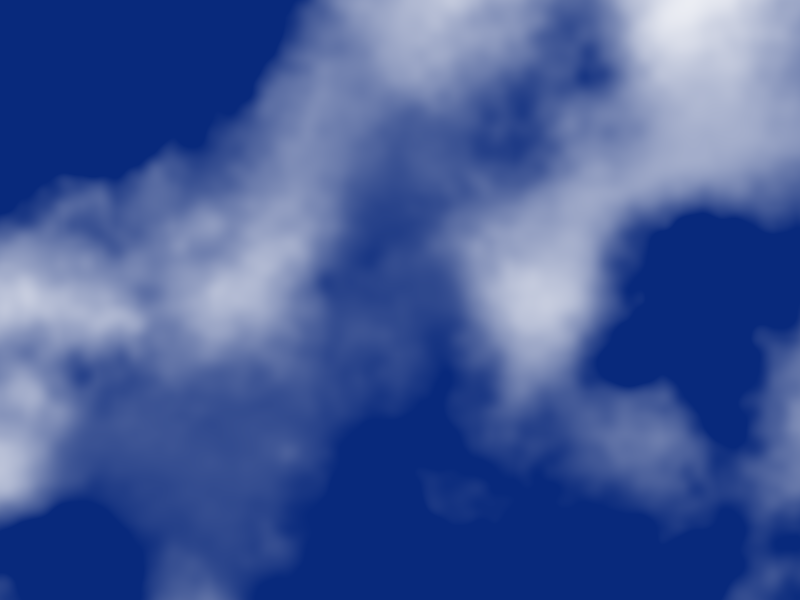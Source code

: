 // POV-Ray 3.7 Arquivo de cena "aula1.pov"
// por Walber S. Mota, 14-Jan-2024
//-------------------------------------------

#version  3.7;  //seleção de versão
global_settings { assumed_gamma 2.0 }  //correção gama

#default{ finish{ ambient 0.1 diffuse 0.9 }} //valores padrão para iluminação indireta/direta

#include "colors.inc"                  // incluindo arquivos com cores e texturas predefinidas

#include "textures.inc"   
// Céu -------------------------------------
plane{ <0,0,50>,1 hollow
       texture{
         pigment{ bozo turbulence 0.92
           color_map{
                 [0.00 rgb<0.05,0.15,0.45>]
                 [0.50 rgb<0.05,0.15,0.45>]
                 [0.70 rgb<1,1,1>        ]
                 [0.85 rgb<0.2,0.2,0.2>  ]
                 [1.00 rgb<0.5,0.5,0.5>  ]
                       } //
           scale<0,0,1.5>*2.5
           translate<0,0,-30>
           } // Fim do pigmento
         finish {ambient 1 diffuse 0}
        } // Fim da textura
       scale 5000}
